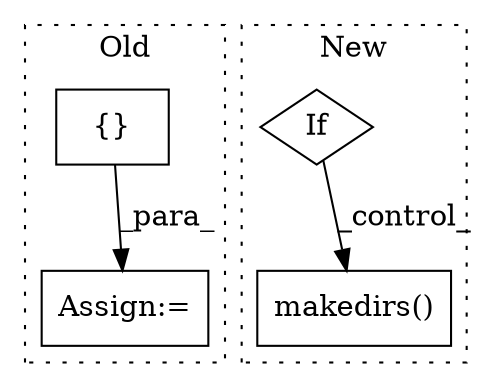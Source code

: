 digraph G {
subgraph cluster0 {
1 [label="{}" a="95" s="367,368" l="2,1" shape="box"];
3 [label="Assign:=" a="68" s="364" l="3" shape="box"];
label = "Old";
style="dotted";
}
subgraph cluster1 {
2 [label="makedirs()" a="75" s="2436,2473" l="12,1" shape="box"];
4 [label="If" a="96" s="1860" l="3" shape="diamond"];
label = "New";
style="dotted";
}
1 -> 3 [label="_para_"];
4 -> 2 [label="_control_"];
}